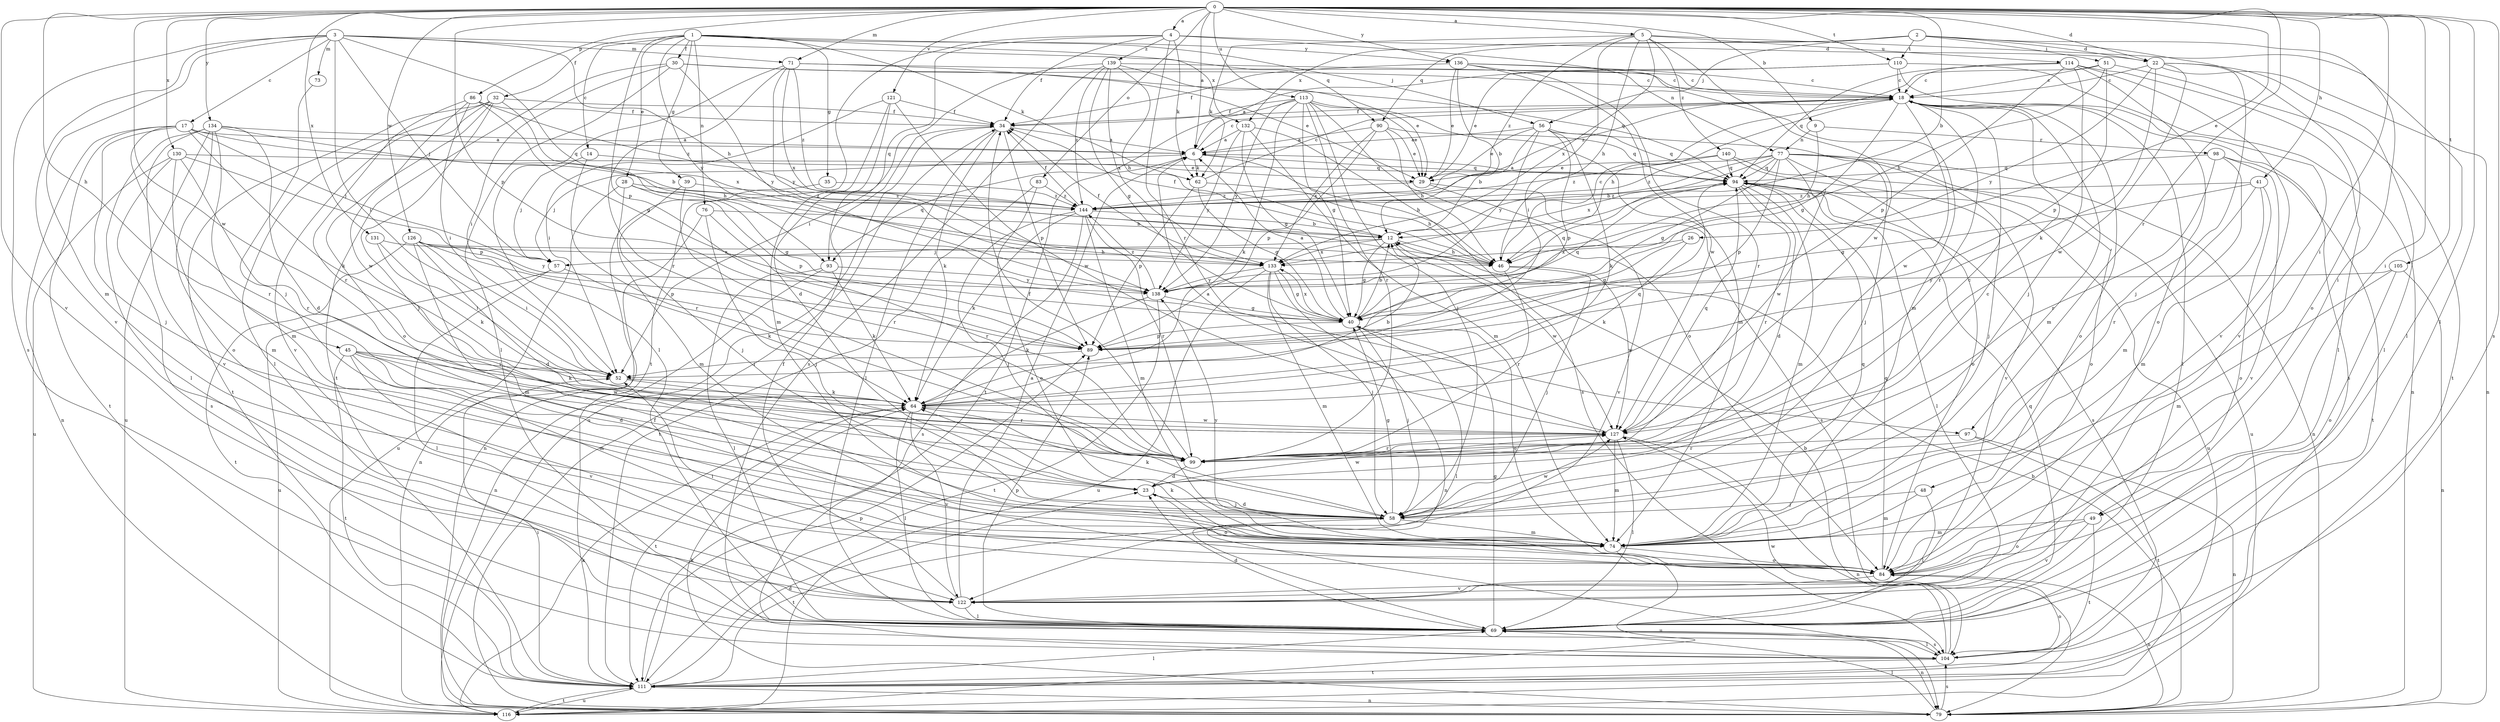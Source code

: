 strict digraph  {
0;
1;
2;
3;
4;
5;
6;
9;
12;
14;
17;
18;
22;
23;
26;
28;
29;
30;
32;
34;
35;
39;
40;
41;
45;
46;
48;
49;
51;
52;
56;
57;
58;
62;
64;
69;
71;
73;
74;
76;
77;
79;
83;
84;
86;
89;
90;
93;
94;
97;
98;
99;
104;
105;
110;
111;
113;
114;
116;
121;
122;
126;
127;
130;
131;
132;
133;
134;
136;
138;
139;
140;
144;
0 -> 4  [label=a];
0 -> 5  [label=a];
0 -> 6  [label=a];
0 -> 9  [label=b];
0 -> 12  [label=b];
0 -> 22  [label=d];
0 -> 26  [label=e];
0 -> 41  [label=h];
0 -> 45  [label=h];
0 -> 48  [label=i];
0 -> 49  [label=i];
0 -> 69  [label=l];
0 -> 71  [label=m];
0 -> 83  [label=o];
0 -> 86  [label=p];
0 -> 89  [label=p];
0 -> 97  [label=r];
0 -> 104  [label=s];
0 -> 105  [label=t];
0 -> 110  [label=t];
0 -> 113  [label=u];
0 -> 121  [label=v];
0 -> 122  [label=v];
0 -> 126  [label=w];
0 -> 127  [label=w];
0 -> 130  [label=x];
0 -> 131  [label=x];
0 -> 134  [label=y];
0 -> 136  [label=y];
1 -> 14  [label=c];
1 -> 28  [label=e];
1 -> 30  [label=f];
1 -> 32  [label=f];
1 -> 35  [label=g];
1 -> 39  [label=g];
1 -> 56  [label=j];
1 -> 62  [label=k];
1 -> 76  [label=n];
1 -> 89  [label=p];
1 -> 90  [label=q];
1 -> 136  [label=y];
1 -> 138  [label=y];
2 -> 22  [label=d];
2 -> 49  [label=i];
2 -> 51  [label=i];
2 -> 56  [label=j];
2 -> 84  [label=o];
2 -> 90  [label=q];
2 -> 110  [label=t];
2 -> 132  [label=x];
3 -> 17  [label=c];
3 -> 46  [label=h];
3 -> 52  [label=i];
3 -> 57  [label=j];
3 -> 71  [label=m];
3 -> 73  [label=m];
3 -> 74  [label=m];
3 -> 93  [label=q];
3 -> 104  [label=s];
3 -> 122  [label=v];
3 -> 132  [label=x];
4 -> 22  [label=d];
4 -> 34  [label=f];
4 -> 62  [label=k];
4 -> 77  [label=n];
4 -> 93  [label=q];
4 -> 97  [label=r];
4 -> 111  [label=t];
4 -> 139  [label=z];
5 -> 46  [label=h];
5 -> 52  [label=i];
5 -> 62  [label=k];
5 -> 69  [label=l];
5 -> 114  [label=u];
5 -> 127  [label=w];
5 -> 133  [label=x];
5 -> 140  [label=z];
5 -> 144  [label=z];
6 -> 18  [label=c];
6 -> 46  [label=h];
6 -> 57  [label=j];
6 -> 62  [label=k];
6 -> 93  [label=q];
6 -> 94  [label=q];
9 -> 46  [label=h];
9 -> 77  [label=n];
9 -> 98  [label=r];
12 -> 34  [label=f];
12 -> 40  [label=g];
12 -> 46  [label=h];
12 -> 57  [label=j];
12 -> 127  [label=w];
12 -> 133  [label=x];
14 -> 57  [label=j];
14 -> 94  [label=q];
14 -> 99  [label=r];
17 -> 6  [label=a];
17 -> 12  [label=b];
17 -> 57  [label=j];
17 -> 58  [label=j];
17 -> 64  [label=k];
17 -> 79  [label=n];
17 -> 99  [label=r];
17 -> 111  [label=t];
18 -> 34  [label=f];
18 -> 40  [label=g];
18 -> 46  [label=h];
18 -> 69  [label=l];
18 -> 74  [label=m];
18 -> 84  [label=o];
18 -> 99  [label=r];
18 -> 104  [label=s];
18 -> 127  [label=w];
22 -> 18  [label=c];
22 -> 58  [label=j];
22 -> 64  [label=k];
22 -> 69  [label=l];
22 -> 79  [label=n];
22 -> 127  [label=w];
22 -> 138  [label=y];
23 -> 18  [label=c];
23 -> 58  [label=j];
23 -> 84  [label=o];
23 -> 127  [label=w];
26 -> 40  [label=g];
26 -> 64  [label=k];
26 -> 133  [label=x];
28 -> 40  [label=g];
28 -> 74  [label=m];
28 -> 89  [label=p];
28 -> 116  [label=u];
28 -> 144  [label=z];
29 -> 104  [label=s];
29 -> 122  [label=v];
29 -> 144  [label=z];
30 -> 18  [label=c];
30 -> 52  [label=i];
30 -> 69  [label=l];
30 -> 94  [label=q];
30 -> 111  [label=t];
30 -> 138  [label=y];
32 -> 34  [label=f];
32 -> 58  [label=j];
32 -> 69  [label=l];
32 -> 84  [label=o];
32 -> 111  [label=t];
32 -> 122  [label=v];
32 -> 133  [label=x];
34 -> 6  [label=a];
34 -> 64  [label=k];
34 -> 69  [label=l];
34 -> 89  [label=p];
34 -> 116  [label=u];
35 -> 79  [label=n];
35 -> 144  [label=z];
39 -> 58  [label=j];
39 -> 99  [label=r];
39 -> 144  [label=z];
40 -> 6  [label=a];
40 -> 12  [label=b];
40 -> 58  [label=j];
40 -> 69  [label=l];
40 -> 84  [label=o];
40 -> 89  [label=p];
40 -> 94  [label=q];
40 -> 133  [label=x];
41 -> 40  [label=g];
41 -> 74  [label=m];
41 -> 84  [label=o];
41 -> 99  [label=r];
41 -> 144  [label=z];
45 -> 23  [label=d];
45 -> 52  [label=i];
45 -> 64  [label=k];
45 -> 74  [label=m];
45 -> 111  [label=t];
45 -> 122  [label=v];
45 -> 127  [label=w];
46 -> 18  [label=c];
46 -> 58  [label=j];
46 -> 99  [label=r];
46 -> 127  [label=w];
48 -> 58  [label=j];
48 -> 69  [label=l];
48 -> 74  [label=m];
49 -> 74  [label=m];
49 -> 84  [label=o];
49 -> 111  [label=t];
49 -> 122  [label=v];
51 -> 18  [label=c];
51 -> 46  [label=h];
51 -> 89  [label=p];
51 -> 111  [label=t];
51 -> 144  [label=z];
52 -> 64  [label=k];
52 -> 99  [label=r];
56 -> 6  [label=a];
56 -> 12  [label=b];
56 -> 29  [label=e];
56 -> 58  [label=j];
56 -> 64  [label=k];
56 -> 89  [label=p];
56 -> 94  [label=q];
56 -> 138  [label=y];
57 -> 64  [label=k];
57 -> 69  [label=l];
57 -> 116  [label=u];
58 -> 23  [label=d];
58 -> 40  [label=g];
58 -> 64  [label=k];
58 -> 74  [label=m];
58 -> 111  [label=t];
58 -> 127  [label=w];
62 -> 18  [label=c];
62 -> 40  [label=g];
62 -> 46  [label=h];
62 -> 89  [label=p];
64 -> 12  [label=b];
64 -> 69  [label=l];
64 -> 94  [label=q];
64 -> 111  [label=t];
64 -> 122  [label=v];
64 -> 127  [label=w];
69 -> 23  [label=d];
69 -> 40  [label=g];
69 -> 79  [label=n];
69 -> 89  [label=p];
69 -> 94  [label=q];
69 -> 104  [label=s];
71 -> 18  [label=c];
71 -> 29  [label=e];
71 -> 69  [label=l];
71 -> 99  [label=r];
71 -> 133  [label=x];
71 -> 138  [label=y];
71 -> 144  [label=z];
73 -> 58  [label=j];
74 -> 84  [label=o];
74 -> 94  [label=q];
74 -> 116  [label=u];
74 -> 138  [label=y];
76 -> 12  [label=b];
76 -> 58  [label=j];
76 -> 79  [label=n];
76 -> 99  [label=r];
77 -> 12  [label=b];
77 -> 40  [label=g];
77 -> 79  [label=n];
77 -> 84  [label=o];
77 -> 89  [label=p];
77 -> 94  [label=q];
77 -> 116  [label=u];
77 -> 122  [label=v];
77 -> 127  [label=w];
77 -> 133  [label=x];
77 -> 144  [label=z];
79 -> 12  [label=b];
79 -> 34  [label=f];
79 -> 64  [label=k];
79 -> 69  [label=l];
79 -> 104  [label=s];
83 -> 84  [label=o];
83 -> 111  [label=t];
83 -> 144  [label=z];
84 -> 52  [label=i];
84 -> 64  [label=k];
84 -> 79  [label=n];
84 -> 94  [label=q];
84 -> 122  [label=v];
86 -> 34  [label=f];
86 -> 40  [label=g];
86 -> 52  [label=i];
86 -> 99  [label=r];
86 -> 127  [label=w];
86 -> 144  [label=z];
89 -> 52  [label=i];
90 -> 6  [label=a];
90 -> 29  [label=e];
90 -> 46  [label=h];
90 -> 89  [label=p];
90 -> 94  [label=q];
90 -> 133  [label=x];
93 -> 64  [label=k];
93 -> 69  [label=l];
93 -> 79  [label=n];
93 -> 138  [label=y];
94 -> 6  [label=a];
94 -> 23  [label=d];
94 -> 69  [label=l];
94 -> 74  [label=m];
94 -> 99  [label=r];
94 -> 104  [label=s];
94 -> 116  [label=u];
94 -> 144  [label=z];
97 -> 79  [label=n];
97 -> 99  [label=r];
97 -> 111  [label=t];
98 -> 74  [label=m];
98 -> 94  [label=q];
98 -> 99  [label=r];
98 -> 111  [label=t];
98 -> 122  [label=v];
99 -> 18  [label=c];
99 -> 23  [label=d];
99 -> 34  [label=f];
104 -> 12  [label=b];
104 -> 69  [label=l];
104 -> 84  [label=o];
104 -> 111  [label=t];
104 -> 127  [label=w];
105 -> 74  [label=m];
105 -> 79  [label=n];
105 -> 84  [label=o];
105 -> 138  [label=y];
110 -> 6  [label=a];
110 -> 18  [label=c];
110 -> 29  [label=e];
110 -> 79  [label=n];
110 -> 122  [label=v];
111 -> 23  [label=d];
111 -> 52  [label=i];
111 -> 69  [label=l];
111 -> 79  [label=n];
111 -> 89  [label=p];
111 -> 116  [label=u];
113 -> 29  [label=e];
113 -> 34  [label=f];
113 -> 40  [label=g];
113 -> 58  [label=j];
113 -> 64  [label=k];
113 -> 74  [label=m];
113 -> 84  [label=o];
113 -> 99  [label=r];
113 -> 111  [label=t];
113 -> 138  [label=y];
114 -> 18  [label=c];
114 -> 58  [label=j];
114 -> 69  [label=l];
114 -> 84  [label=o];
114 -> 89  [label=p];
114 -> 94  [label=q];
114 -> 122  [label=v];
116 -> 64  [label=k];
116 -> 111  [label=t];
121 -> 23  [label=d];
121 -> 34  [label=f];
121 -> 52  [label=i];
121 -> 74  [label=m];
121 -> 127  [label=w];
122 -> 6  [label=a];
122 -> 34  [label=f];
122 -> 69  [label=l];
126 -> 23  [label=d];
126 -> 46  [label=h];
126 -> 52  [label=i];
126 -> 74  [label=m];
126 -> 89  [label=p];
126 -> 111  [label=t];
126 -> 138  [label=y];
127 -> 6  [label=a];
127 -> 69  [label=l];
127 -> 74  [label=m];
127 -> 79  [label=n];
127 -> 94  [label=q];
127 -> 99  [label=r];
130 -> 29  [label=e];
130 -> 74  [label=m];
130 -> 89  [label=p];
130 -> 99  [label=r];
130 -> 104  [label=s];
130 -> 116  [label=u];
131 -> 52  [label=i];
131 -> 64  [label=k];
131 -> 133  [label=x];
132 -> 6  [label=a];
132 -> 40  [label=g];
132 -> 74  [label=m];
132 -> 104  [label=s];
132 -> 138  [label=y];
133 -> 34  [label=f];
133 -> 40  [label=g];
133 -> 58  [label=j];
133 -> 74  [label=m];
133 -> 79  [label=n];
133 -> 116  [label=u];
133 -> 138  [label=y];
134 -> 6  [label=a];
134 -> 23  [label=d];
134 -> 46  [label=h];
134 -> 69  [label=l];
134 -> 74  [label=m];
134 -> 84  [label=o];
134 -> 116  [label=u];
134 -> 122  [label=v];
136 -> 12  [label=b];
136 -> 18  [label=c];
136 -> 29  [label=e];
136 -> 34  [label=f];
136 -> 74  [label=m];
136 -> 99  [label=r];
136 -> 127  [label=w];
138 -> 40  [label=g];
138 -> 64  [label=k];
138 -> 94  [label=q];
138 -> 111  [label=t];
138 -> 144  [label=z];
139 -> 18  [label=c];
139 -> 29  [label=e];
139 -> 40  [label=g];
139 -> 46  [label=h];
139 -> 52  [label=i];
139 -> 104  [label=s];
139 -> 133  [label=x];
139 -> 144  [label=z];
140 -> 29  [label=e];
140 -> 58  [label=j];
140 -> 84  [label=o];
140 -> 94  [label=q];
140 -> 144  [label=z];
144 -> 12  [label=b];
144 -> 34  [label=f];
144 -> 58  [label=j];
144 -> 64  [label=k];
144 -> 74  [label=m];
144 -> 99  [label=r];
144 -> 104  [label=s];
}
